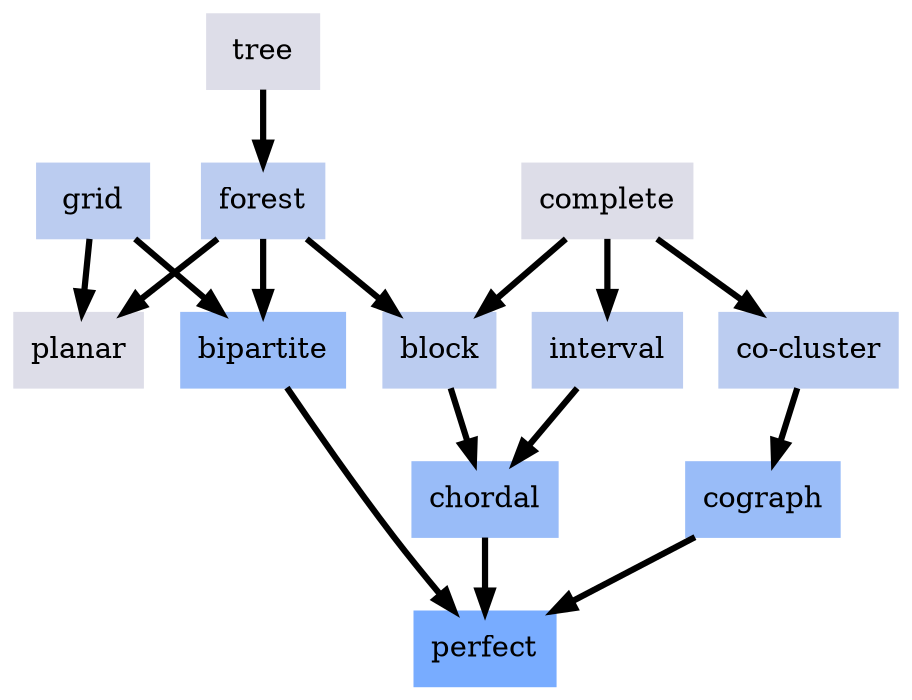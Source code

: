 digraph local_RmssrZ {
	node [color=lightblue2 style=filled]
	margin=0.04 size="6,6"
	"n_rJyICu" [label="tree" URL="/parameters/html/rJyICu" color="#dddde8" shape=box]
	"n_JngPPm" [label="forest" URL="/parameters/html/JngPPm" color="#bbccf0" shape=box]
	"n_QrxQsH" [label="block" URL="/parameters/html/QrxQsH" color="#bbccf0" shape=box]
	"n_EhdXNA" [label="complete" URL="/parameters/html/EhdXNA" color="#dddde8" shape=box]
	"n_cLHJkW" [label="bipartite" URL="/parameters/html/cLHJkW" color="#99bcf8" shape=box]
	"n_9Qd0Mx" [label="cograph" URL="/parameters/html/9Qd0Mx" color="#99bcf8" shape=box]
	"n_RmssrZ" [label="perfect" URL="/parameters/html/RmssrZ" color="#78acff" shape=box]
	"n_p5skoj" [label="interval" URL="/parameters/html/p5skoj" color="#bbccf0" shape=box]
	"n_loZ5LD" [label="planar" URL="/parameters/html/loZ5LD" color="#dddde8" shape=box]
	"n_7HR4uV" [label="co-cluster" URL="/parameters/html/7HR4uV" color="#bbccf0" shape=box]
	"n_Cv1PaJ" [label="chordal" URL="/parameters/html/Cv1PaJ" color="#99bcf8" shape=box]
	"n_lfYXuK" [label="grid" URL="/parameters/html/lfYXuK" color="#bbccf0" shape=box]
	"n_p5skoj" -> "n_Cv1PaJ" [label="" decorate=true lblstyle="above, sloped" weight="100" penwidth="3.0"]
	"n_JngPPm" -> "n_cLHJkW" [label="" decorate=true lblstyle="above, sloped" weight="100" penwidth="3.0"]
	"n_Cv1PaJ" -> "n_RmssrZ" [label="" decorate=true lblstyle="above, sloped" weight="100" penwidth="3.0"]
	"n_JngPPm" -> "n_QrxQsH" [label="" decorate=true lblstyle="above, sloped" weight="100" penwidth="3.0"]
	"n_EhdXNA" -> "n_p5skoj" [label="" decorate=true lblstyle="above, sloped" weight="100" penwidth="3.0"]
	"n_9Qd0Mx" -> "n_RmssrZ" [label="" decorate=true lblstyle="above, sloped" weight="100" penwidth="3.0"]
	"n_EhdXNA" -> "n_QrxQsH" [label="" decorate=true lblstyle="above, sloped" weight="100" penwidth="3.0"]
	"n_QrxQsH" -> "n_Cv1PaJ" [label="" decorate=true lblstyle="above, sloped" weight="100" penwidth="3.0"]
	"n_EhdXNA" -> "n_7HR4uV" [label="" decorate=true lblstyle="above, sloped" weight="100" penwidth="3.0"]
	"n_lfYXuK" -> "n_loZ5LD" [label="" decorate=true lblstyle="above, sloped" weight="100" penwidth="3.0"]
	"n_cLHJkW" -> "n_RmssrZ" [label="" decorate=true lblstyle="above, sloped" weight="100" penwidth="3.0"]
	"n_7HR4uV" -> "n_9Qd0Mx" [label="" decorate=true lblstyle="above, sloped" weight="100" penwidth="3.0"]
	"n_rJyICu" -> "n_JngPPm" [label="" decorate=true lblstyle="above, sloped" weight="100" penwidth="3.0"]
	"n_lfYXuK" -> "n_cLHJkW" [label="" decorate=true lblstyle="above, sloped" weight="100" penwidth="3.0"]
	"n_JngPPm" -> "n_loZ5LD" [label="" decorate=true lblstyle="above, sloped" weight="100" penwidth="3.0"]
}
